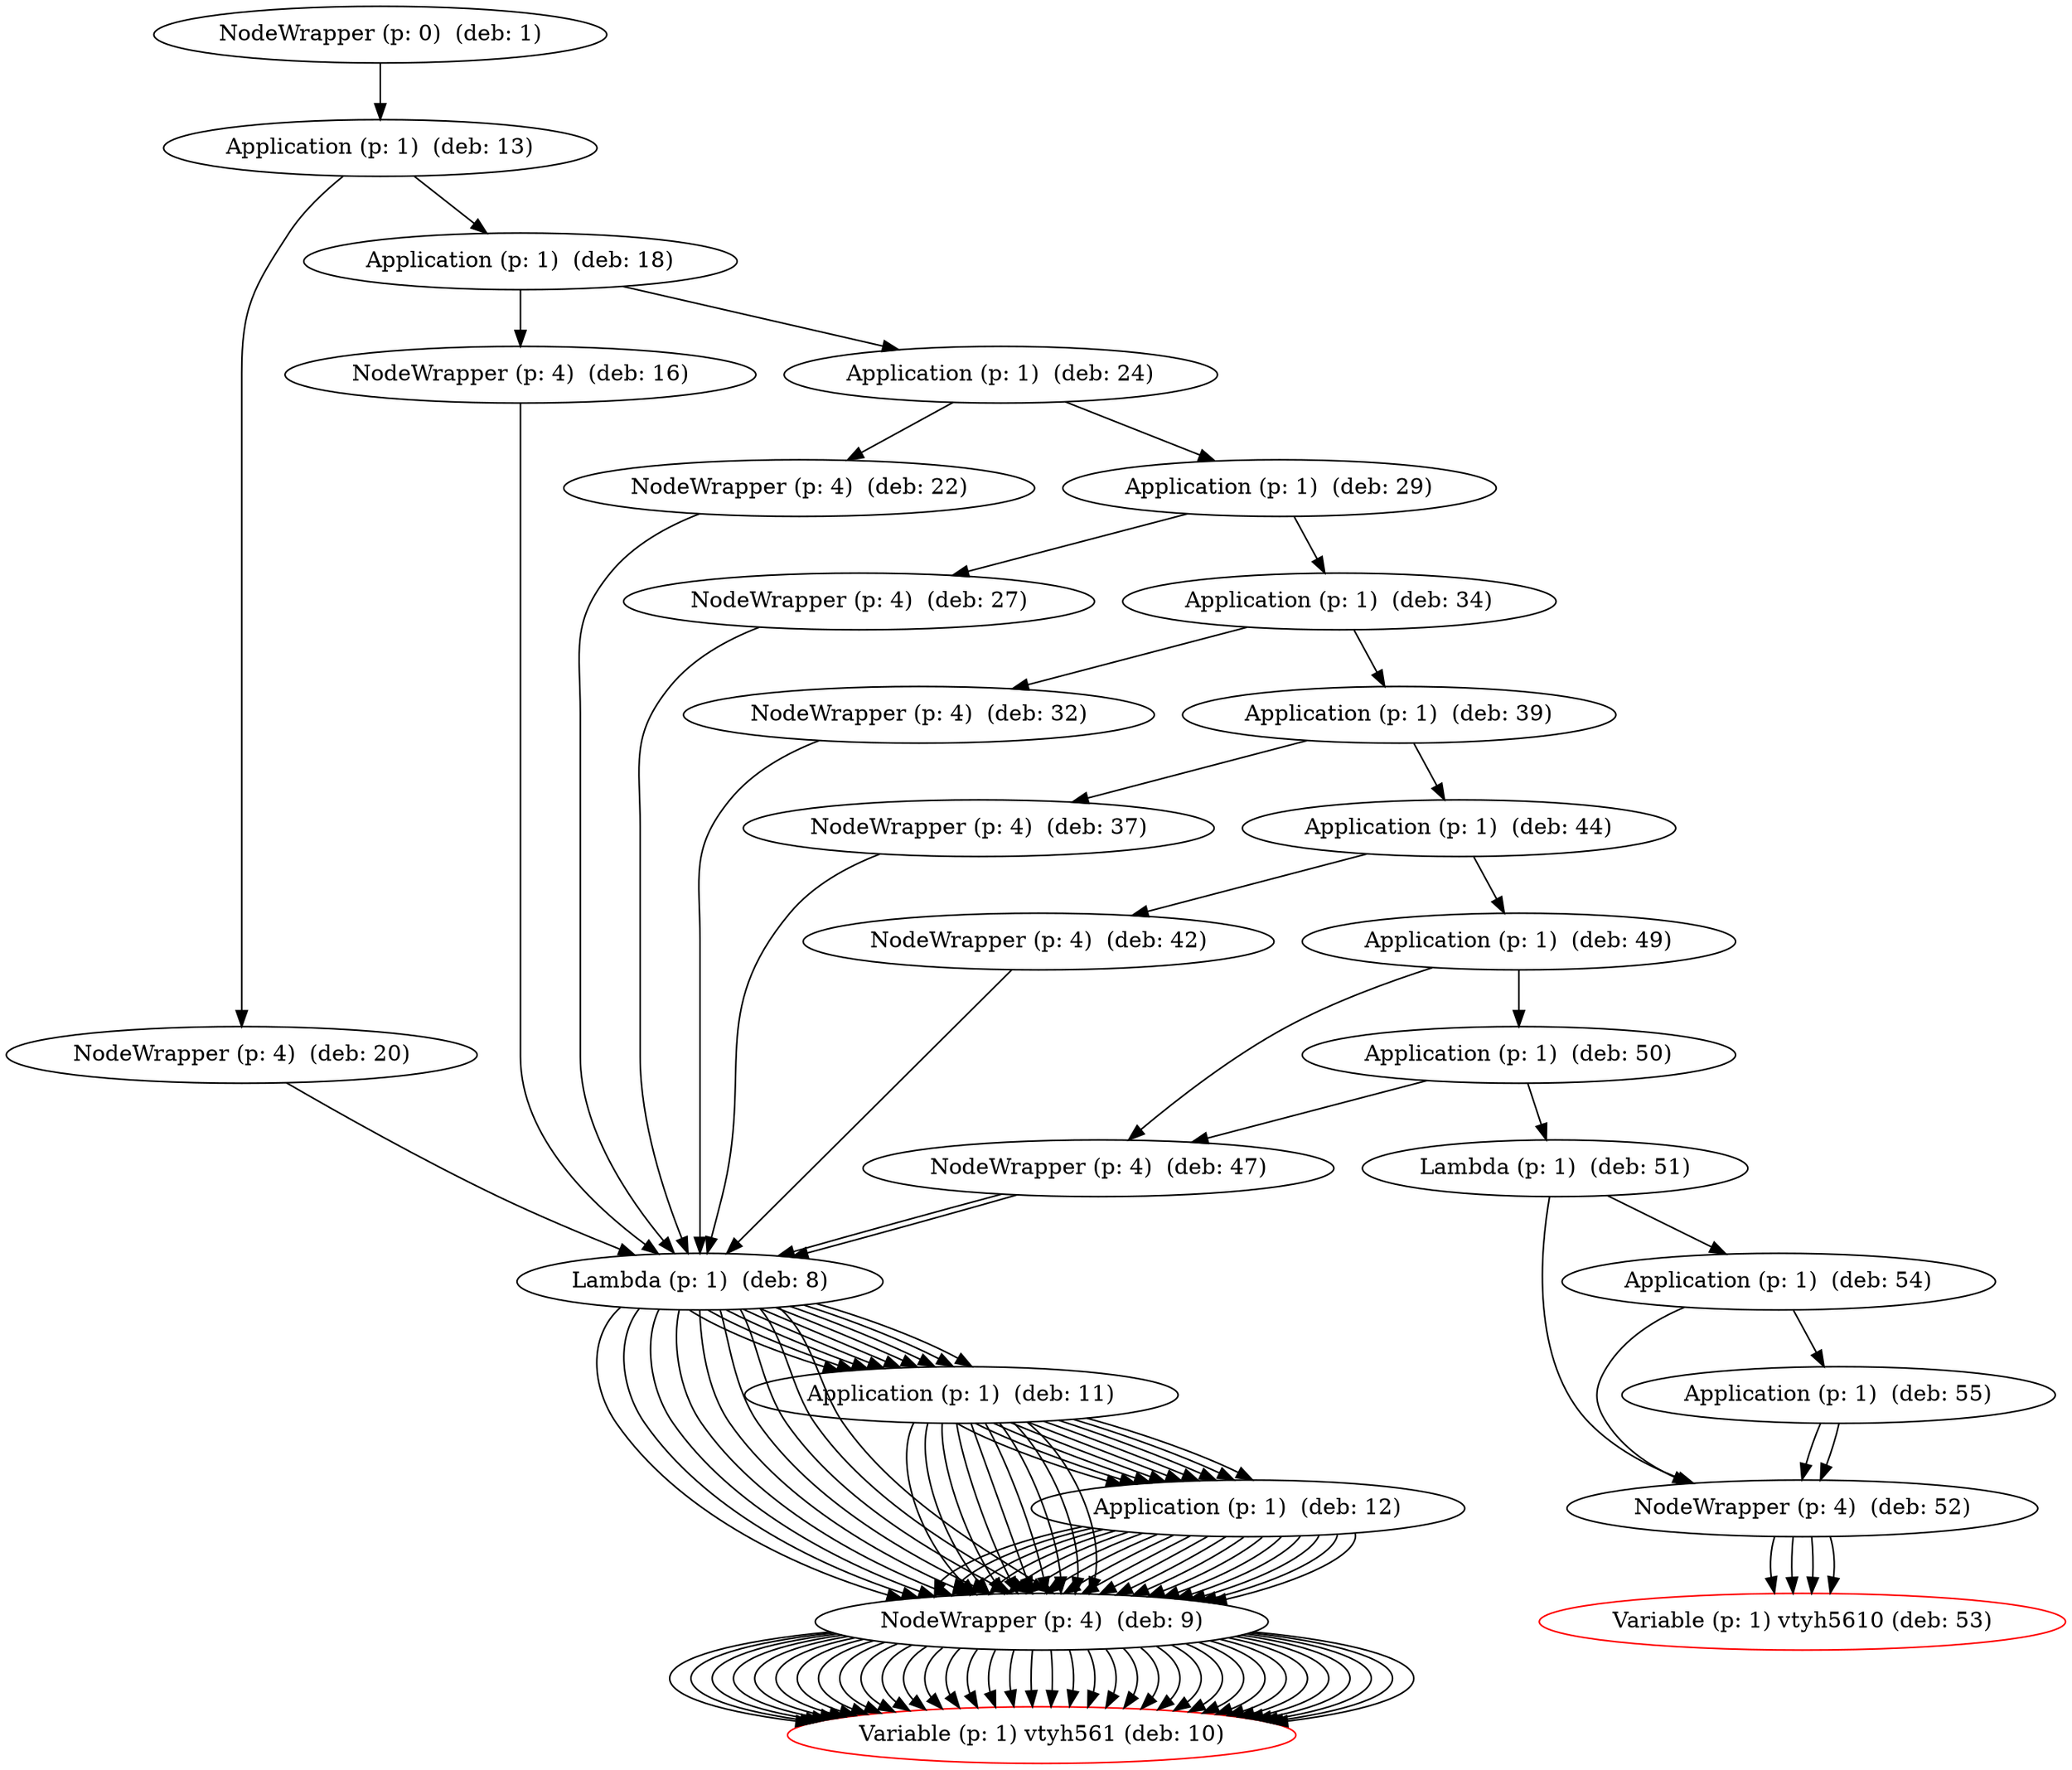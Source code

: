 digraph Lambda {
443308702 [label="NodeWrapper (p: 0)  (deb: 1)"];
443308702 -> {1535128843};
1535128843 [label="Application (p: 1)  (deb: 13)"];
1535128843 -> {1586270964};
1535128843 -> {849460928};
1586270964 [label="Application (p: 1)  (deb: 18)"];
1586270964 -> {1364335809};
1586270964 -> {2027961269};
1364335809 [label="Application (p: 1)  (deb: 24)"];
1364335809 -> {254413710};
1364335809 -> {326549596};
254413710 [label="Application (p: 1)  (deb: 29)"];
254413710 -> {38997010};
254413710 -> {1766822961};
38997010 [label="Application (p: 1)  (deb: 34)"];
38997010 -> {999661724};
38997010 -> {1789447862};
999661724 [label="Application (p: 1)  (deb: 39)"];
999661724 -> {1642534850};
999661724 -> {2114664380};
1642534850 [label="Application (p: 1)  (deb: 44)"];
1642534850 -> {463345942};
1642534850 -> {721748895};
463345942 [label="Application (p: 1)  (deb: 49)"];
463345942 -> {1334729950};
463345942 -> {399573350};
1334729950 [label="Application (p: 1)  (deb: 50)"];
1334729950 -> {1347137144};
1334729950 -> {399573350};
1347137144 [label="Lambda (p: 1)  (deb: 51)"];
1347137144 -> {997608398};
1347137144 -> {1973336893};
997608398 [label="NodeWrapper (p: 4)  (deb: 52)"];
997608398 -> {1212899836};
1212899836 [label="Variable (p: 1) vtyh5610 (deb: 53)", color=red];
1973336893 [label="Application (p: 1)  (deb: 54)"];
1973336893 -> {1174290147};
1973336893 -> {997608398};
1174290147 [label="Application (p: 1)  (deb: 55)"];
1174290147 -> {997608398};
1174290147 -> {997608398};
997608398 [label="NodeWrapper (p: 4)  (deb: 52)"];
997608398 -> {1212899836};
1212899836 [label="Variable (p: 1) vtyh5610 (deb: 53)", color=red];
997608398 [label="NodeWrapper (p: 4)  (deb: 52)"];
997608398 -> {1212899836};
1212899836 [label="Variable (p: 1) vtyh5610 (deb: 53)", color=red];
997608398 [label="NodeWrapper (p: 4)  (deb: 52)"];
997608398 -> {1212899836};
1212899836 [label="Variable (p: 1) vtyh5610 (deb: 53)", color=red];
399573350 [label="NodeWrapper (p: 4)  (deb: 47)"];
399573350 -> {1190654826};
1190654826 [label="Lambda (p: 1)  (deb: 8)"];
1190654826 -> {445051633};
1190654826 -> {1051754451};
445051633 [label="NodeWrapper (p: 4)  (deb: 9)"];
445051633 -> {1349277854};
1349277854 [label="Variable (p: 1) vtyh561 (deb: 10)", color=red];
1051754451 [label="Application (p: 1)  (deb: 11)"];
1051754451 -> {1775282465};
1051754451 -> {445051633};
1775282465 [label="Application (p: 1)  (deb: 12)"];
1775282465 -> {445051633};
1775282465 -> {445051633};
445051633 [label="NodeWrapper (p: 4)  (deb: 9)"];
445051633 -> {1349277854};
1349277854 [label="Variable (p: 1) vtyh561 (deb: 10)", color=red];
445051633 [label="NodeWrapper (p: 4)  (deb: 9)"];
445051633 -> {1349277854};
1349277854 [label="Variable (p: 1) vtyh561 (deb: 10)", color=red];
445051633 [label="NodeWrapper (p: 4)  (deb: 9)"];
445051633 -> {1349277854};
1349277854 [label="Variable (p: 1) vtyh561 (deb: 10)", color=red];
399573350 [label="NodeWrapper (p: 4)  (deb: 47)"];
399573350 -> {1190654826};
1190654826 [label="Lambda (p: 1)  (deb: 8)"];
1190654826 -> {445051633};
1190654826 -> {1051754451};
445051633 [label="NodeWrapper (p: 4)  (deb: 9)"];
445051633 -> {1349277854};
1349277854 [label="Variable (p: 1) vtyh561 (deb: 10)", color=red];
1051754451 [label="Application (p: 1)  (deb: 11)"];
1051754451 -> {1775282465};
1051754451 -> {445051633};
1775282465 [label="Application (p: 1)  (deb: 12)"];
1775282465 -> {445051633};
1775282465 -> {445051633};
445051633 [label="NodeWrapper (p: 4)  (deb: 9)"];
445051633 -> {1349277854};
1349277854 [label="Variable (p: 1) vtyh561 (deb: 10)", color=red];
445051633 [label="NodeWrapper (p: 4)  (deb: 9)"];
445051633 -> {1349277854};
1349277854 [label="Variable (p: 1) vtyh561 (deb: 10)", color=red];
445051633 [label="NodeWrapper (p: 4)  (deb: 9)"];
445051633 -> {1349277854};
1349277854 [label="Variable (p: 1) vtyh561 (deb: 10)", color=red];
721748895 [label="NodeWrapper (p: 4)  (deb: 42)"];
721748895 -> {1190654826};
1190654826 [label="Lambda (p: 1)  (deb: 8)"];
1190654826 -> {445051633};
1190654826 -> {1051754451};
445051633 [label="NodeWrapper (p: 4)  (deb: 9)"];
445051633 -> {1349277854};
1349277854 [label="Variable (p: 1) vtyh561 (deb: 10)", color=red];
1051754451 [label="Application (p: 1)  (deb: 11)"];
1051754451 -> {1775282465};
1051754451 -> {445051633};
1775282465 [label="Application (p: 1)  (deb: 12)"];
1775282465 -> {445051633};
1775282465 -> {445051633};
445051633 [label="NodeWrapper (p: 4)  (deb: 9)"];
445051633 -> {1349277854};
1349277854 [label="Variable (p: 1) vtyh561 (deb: 10)", color=red];
445051633 [label="NodeWrapper (p: 4)  (deb: 9)"];
445051633 -> {1349277854};
1349277854 [label="Variable (p: 1) vtyh561 (deb: 10)", color=red];
445051633 [label="NodeWrapper (p: 4)  (deb: 9)"];
445051633 -> {1349277854};
1349277854 [label="Variable (p: 1) vtyh561 (deb: 10)", color=red];
2114664380 [label="NodeWrapper (p: 4)  (deb: 37)"];
2114664380 -> {1190654826};
1190654826 [label="Lambda (p: 1)  (deb: 8)"];
1190654826 -> {445051633};
1190654826 -> {1051754451};
445051633 [label="NodeWrapper (p: 4)  (deb: 9)"];
445051633 -> {1349277854};
1349277854 [label="Variable (p: 1) vtyh561 (deb: 10)", color=red];
1051754451 [label="Application (p: 1)  (deb: 11)"];
1051754451 -> {1775282465};
1051754451 -> {445051633};
1775282465 [label="Application (p: 1)  (deb: 12)"];
1775282465 -> {445051633};
1775282465 -> {445051633};
445051633 [label="NodeWrapper (p: 4)  (deb: 9)"];
445051633 -> {1349277854};
1349277854 [label="Variable (p: 1) vtyh561 (deb: 10)", color=red];
445051633 [label="NodeWrapper (p: 4)  (deb: 9)"];
445051633 -> {1349277854};
1349277854 [label="Variable (p: 1) vtyh561 (deb: 10)", color=red];
445051633 [label="NodeWrapper (p: 4)  (deb: 9)"];
445051633 -> {1349277854};
1349277854 [label="Variable (p: 1) vtyh561 (deb: 10)", color=red];
1789447862 [label="NodeWrapper (p: 4)  (deb: 32)"];
1789447862 -> {1190654826};
1190654826 [label="Lambda (p: 1)  (deb: 8)"];
1190654826 -> {445051633};
1190654826 -> {1051754451};
445051633 [label="NodeWrapper (p: 4)  (deb: 9)"];
445051633 -> {1349277854};
1349277854 [label="Variable (p: 1) vtyh561 (deb: 10)", color=red];
1051754451 [label="Application (p: 1)  (deb: 11)"];
1051754451 -> {1775282465};
1051754451 -> {445051633};
1775282465 [label="Application (p: 1)  (deb: 12)"];
1775282465 -> {445051633};
1775282465 -> {445051633};
445051633 [label="NodeWrapper (p: 4)  (deb: 9)"];
445051633 -> {1349277854};
1349277854 [label="Variable (p: 1) vtyh561 (deb: 10)", color=red];
445051633 [label="NodeWrapper (p: 4)  (deb: 9)"];
445051633 -> {1349277854};
1349277854 [label="Variable (p: 1) vtyh561 (deb: 10)", color=red];
445051633 [label="NodeWrapper (p: 4)  (deb: 9)"];
445051633 -> {1349277854};
1349277854 [label="Variable (p: 1) vtyh561 (deb: 10)", color=red];
1766822961 [label="NodeWrapper (p: 4)  (deb: 27)"];
1766822961 -> {1190654826};
1190654826 [label="Lambda (p: 1)  (deb: 8)"];
1190654826 -> {445051633};
1190654826 -> {1051754451};
445051633 [label="NodeWrapper (p: 4)  (deb: 9)"];
445051633 -> {1349277854};
1349277854 [label="Variable (p: 1) vtyh561 (deb: 10)", color=red];
1051754451 [label="Application (p: 1)  (deb: 11)"];
1051754451 -> {1775282465};
1051754451 -> {445051633};
1775282465 [label="Application (p: 1)  (deb: 12)"];
1775282465 -> {445051633};
1775282465 -> {445051633};
445051633 [label="NodeWrapper (p: 4)  (deb: 9)"];
445051633 -> {1349277854};
1349277854 [label="Variable (p: 1) vtyh561 (deb: 10)", color=red];
445051633 [label="NodeWrapper (p: 4)  (deb: 9)"];
445051633 -> {1349277854};
1349277854 [label="Variable (p: 1) vtyh561 (deb: 10)", color=red];
445051633 [label="NodeWrapper (p: 4)  (deb: 9)"];
445051633 -> {1349277854};
1349277854 [label="Variable (p: 1) vtyh561 (deb: 10)", color=red];
326549596 [label="NodeWrapper (p: 4)  (deb: 22)"];
326549596 -> {1190654826};
1190654826 [label="Lambda (p: 1)  (deb: 8)"];
1190654826 -> {445051633};
1190654826 -> {1051754451};
445051633 [label="NodeWrapper (p: 4)  (deb: 9)"];
445051633 -> {1349277854};
1349277854 [label="Variable (p: 1) vtyh561 (deb: 10)", color=red];
1051754451 [label="Application (p: 1)  (deb: 11)"];
1051754451 -> {1775282465};
1051754451 -> {445051633};
1775282465 [label="Application (p: 1)  (deb: 12)"];
1775282465 -> {445051633};
1775282465 -> {445051633};
445051633 [label="NodeWrapper (p: 4)  (deb: 9)"];
445051633 -> {1349277854};
1349277854 [label="Variable (p: 1) vtyh561 (deb: 10)", color=red];
445051633 [label="NodeWrapper (p: 4)  (deb: 9)"];
445051633 -> {1349277854};
1349277854 [label="Variable (p: 1) vtyh561 (deb: 10)", color=red];
445051633 [label="NodeWrapper (p: 4)  (deb: 9)"];
445051633 -> {1349277854};
1349277854 [label="Variable (p: 1) vtyh561 (deb: 10)", color=red];
2027961269 [label="NodeWrapper (p: 4)  (deb: 16)"];
2027961269 -> {1190654826};
1190654826 [label="Lambda (p: 1)  (deb: 8)"];
1190654826 -> {445051633};
1190654826 -> {1051754451};
445051633 [label="NodeWrapper (p: 4)  (deb: 9)"];
445051633 -> {1349277854};
1349277854 [label="Variable (p: 1) vtyh561 (deb: 10)", color=red];
1051754451 [label="Application (p: 1)  (deb: 11)"];
1051754451 -> {1775282465};
1051754451 -> {445051633};
1775282465 [label="Application (p: 1)  (deb: 12)"];
1775282465 -> {445051633};
1775282465 -> {445051633};
445051633 [label="NodeWrapper (p: 4)  (deb: 9)"];
445051633 -> {1349277854};
1349277854 [label="Variable (p: 1) vtyh561 (deb: 10)", color=red];
445051633 [label="NodeWrapper (p: 4)  (deb: 9)"];
445051633 -> {1349277854};
1349277854 [label="Variable (p: 1) vtyh561 (deb: 10)", color=red];
445051633 [label="NodeWrapper (p: 4)  (deb: 9)"];
445051633 -> {1349277854};
1349277854 [label="Variable (p: 1) vtyh561 (deb: 10)", color=red];
849460928 [label="NodeWrapper (p: 4)  (deb: 20)"];
849460928 -> {1190654826};
1190654826 [label="Lambda (p: 1)  (deb: 8)"];
1190654826 -> {445051633};
1190654826 -> {1051754451};
445051633 [label="NodeWrapper (p: 4)  (deb: 9)"];
445051633 -> {1349277854};
1349277854 [label="Variable (p: 1) vtyh561 (deb: 10)", color=red];
1051754451 [label="Application (p: 1)  (deb: 11)"];
1051754451 -> {1775282465};
1051754451 -> {445051633};
1775282465 [label="Application (p: 1)  (deb: 12)"];
1775282465 -> {445051633};
1775282465 -> {445051633};
445051633 [label="NodeWrapper (p: 4)  (deb: 9)"];
445051633 -> {1349277854};
1349277854 [label="Variable (p: 1) vtyh561 (deb: 10)", color=red];
445051633 [label="NodeWrapper (p: 4)  (deb: 9)"];
445051633 -> {1349277854};
1349277854 [label="Variable (p: 1) vtyh561 (deb: 10)", color=red];
445051633 [label="NodeWrapper (p: 4)  (deb: 9)"];
445051633 -> {1349277854};
1349277854 [label="Variable (p: 1) vtyh561 (deb: 10)", color=red];

}